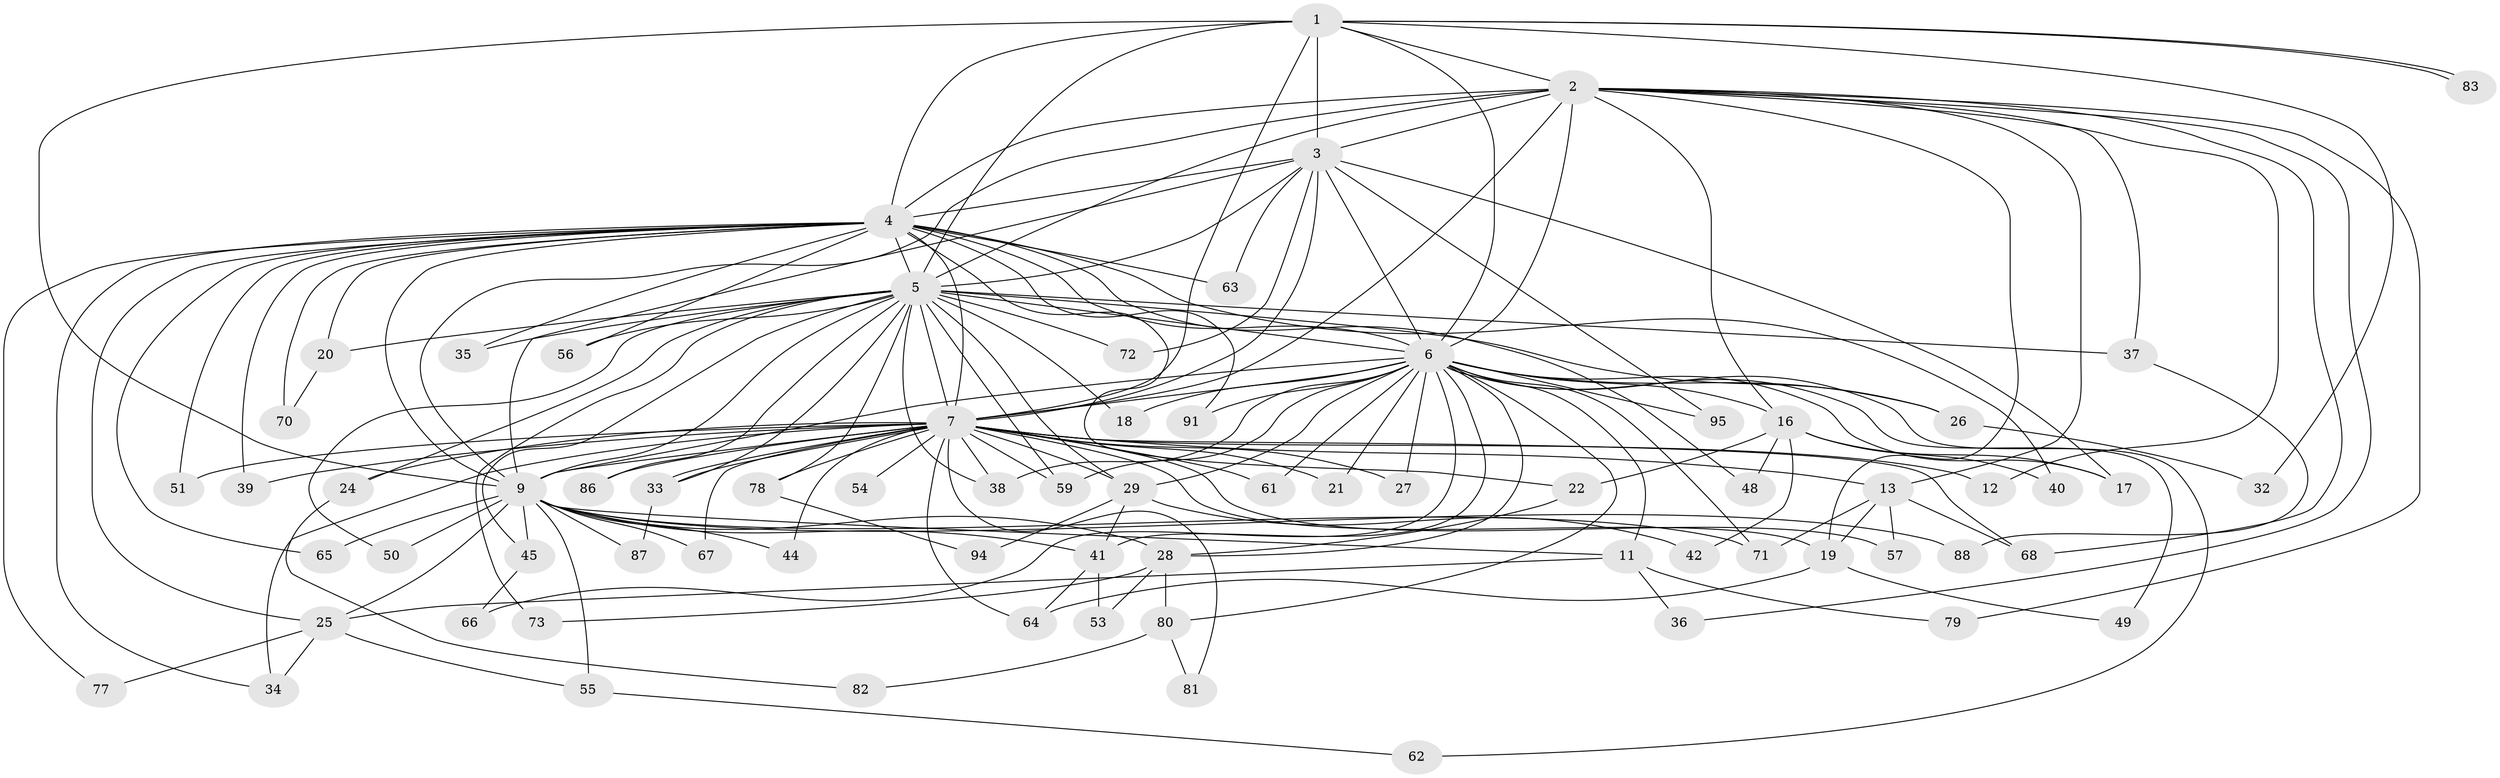 // Generated by graph-tools (version 1.1) at 2025/51/02/27/25 19:51:48]
// undirected, 72 vertices, 168 edges
graph export_dot {
graph [start="1"]
  node [color=gray90,style=filled];
  1 [super="+52"];
  2 [super="+23"];
  3 [super="+30"];
  4 [super="+14"];
  5 [super="+31"];
  6 [super="+10"];
  7 [super="+8"];
  9 [super="+15"];
  11 [super="+69"];
  12;
  13 [super="+93"];
  16 [super="+75"];
  17 [super="+58"];
  18;
  19 [super="+84"];
  20;
  21;
  22;
  24;
  25 [super="+92"];
  26;
  27;
  28 [super="+74"];
  29 [super="+60"];
  32;
  33 [super="+85"];
  34 [super="+47"];
  35;
  36;
  37;
  38 [super="+43"];
  39;
  40;
  41 [super="+46"];
  42;
  44;
  45;
  48;
  49;
  50;
  51;
  53;
  54;
  55;
  56;
  57;
  59 [super="+76"];
  61;
  62;
  63;
  64 [super="+89"];
  65;
  66;
  67;
  68;
  70;
  71 [super="+90"];
  72;
  73;
  77;
  78;
  79;
  80;
  81;
  82;
  83;
  86;
  87;
  88;
  91;
  94;
  95;
  1 -- 2;
  1 -- 3 [weight=2];
  1 -- 4;
  1 -- 5;
  1 -- 6 [weight=2];
  1 -- 7 [weight=2];
  1 -- 9 [weight=2];
  1 -- 32;
  1 -- 83;
  1 -- 83;
  2 -- 3;
  2 -- 4 [weight=2];
  2 -- 5 [weight=3];
  2 -- 6 [weight=2];
  2 -- 7 [weight=2];
  2 -- 9;
  2 -- 12;
  2 -- 13;
  2 -- 16;
  2 -- 36;
  2 -- 37;
  2 -- 68;
  2 -- 79;
  2 -- 19;
  3 -- 4;
  3 -- 5;
  3 -- 6 [weight=3];
  3 -- 7 [weight=2];
  3 -- 9;
  3 -- 63;
  3 -- 72;
  3 -- 95;
  3 -- 17;
  4 -- 5;
  4 -- 6 [weight=2];
  4 -- 7 [weight=2];
  4 -- 9;
  4 -- 20;
  4 -- 22;
  4 -- 25;
  4 -- 35;
  4 -- 39;
  4 -- 40;
  4 -- 48;
  4 -- 56;
  4 -- 63;
  4 -- 70;
  4 -- 77;
  4 -- 91;
  4 -- 65;
  4 -- 51;
  4 -- 34;
  5 -- 6 [weight=2];
  5 -- 7 [weight=2];
  5 -- 9;
  5 -- 18;
  5 -- 20;
  5 -- 24;
  5 -- 26;
  5 -- 29;
  5 -- 35;
  5 -- 45;
  5 -- 56;
  5 -- 73;
  5 -- 86;
  5 -- 50;
  5 -- 37;
  5 -- 72;
  5 -- 78;
  5 -- 33;
  5 -- 38;
  5 -- 59;
  6 -- 7 [weight=4];
  6 -- 9 [weight=2];
  6 -- 17 [weight=2];
  6 -- 21;
  6 -- 26;
  6 -- 29;
  6 -- 38;
  6 -- 49;
  6 -- 66;
  6 -- 71;
  6 -- 80;
  6 -- 95;
  6 -- 41;
  6 -- 27;
  6 -- 91;
  6 -- 11;
  6 -- 16;
  6 -- 18;
  6 -- 59;
  6 -- 61;
  6 -- 62;
  6 -- 28;
  7 -- 9 [weight=2];
  7 -- 13;
  7 -- 19;
  7 -- 24;
  7 -- 27;
  7 -- 33;
  7 -- 33;
  7 -- 38;
  7 -- 51;
  7 -- 54 [weight=2];
  7 -- 67;
  7 -- 78;
  7 -- 81;
  7 -- 64;
  7 -- 68;
  7 -- 12;
  7 -- 21;
  7 -- 86;
  7 -- 34;
  7 -- 39;
  7 -- 44;
  7 -- 57;
  7 -- 59;
  7 -- 61;
  7 -- 29;
  9 -- 11 [weight=2];
  9 -- 28;
  9 -- 44;
  9 -- 45;
  9 -- 50;
  9 -- 55;
  9 -- 65;
  9 -- 67;
  9 -- 87;
  9 -- 88;
  9 -- 71;
  9 -- 41;
  9 -- 25;
  11 -- 36;
  11 -- 79;
  11 -- 25;
  13 -- 19;
  13 -- 57;
  13 -- 71;
  13 -- 68;
  16 -- 22;
  16 -- 40;
  16 -- 42;
  16 -- 48;
  16 -- 17;
  19 -- 49;
  19 -- 64;
  20 -- 70;
  22 -- 28;
  24 -- 82;
  25 -- 34;
  25 -- 55;
  25 -- 77;
  26 -- 32;
  28 -- 53;
  28 -- 73;
  28 -- 80;
  29 -- 41;
  29 -- 42;
  29 -- 94;
  33 -- 87;
  37 -- 88;
  41 -- 53;
  41 -- 64;
  45 -- 66;
  55 -- 62;
  78 -- 94;
  80 -- 81;
  80 -- 82;
}
